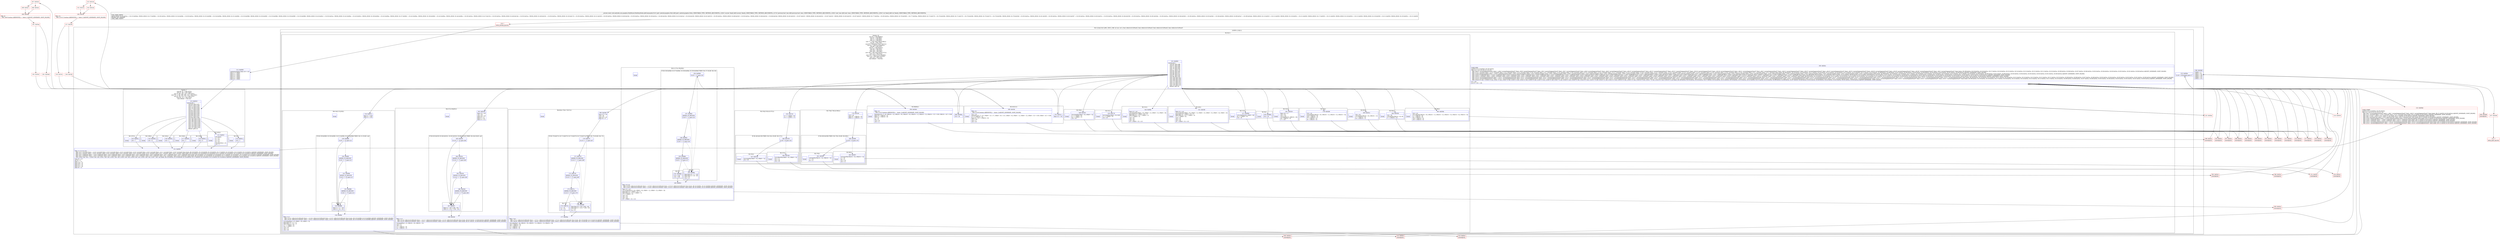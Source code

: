 digraph "CFG forandroidx.core.graphics.PathParser.PathDataNode.addCommand(Landroid\/graphics\/Path;[FCC[F)V" {
subgraph cluster_Region_1669270657 {
label = "R(5:1|2|4|(2:8|11)|99) | DECL_VAR: int incr, int k, float reflectiveCtrlPointX, float reflectiveCtrlPointY, float reflectiveCtrlPointX, float reflectiveCtrlPointY\l";
node [shape=record,color=blue];
Node_112 [shape=record,label="{112\:\ 0x0000|android.graphics.Path r10 = r25\lfloat r1 = r26[0]\lfloat r2 = r26[1]\lfloat r3 = r26[2]\lfloat r4 = r26[3]\lfloat r5 = r26[4]\lfloat r6 = r26[5]\l}"];
subgraph cluster_SwitchRegion_1488706666 {
label = "Switch: 7
 case 65, 97 -> R(2:107|1)
 case 67, 99 -> R(2:106|1)
 case 72, 86, 104, 118 -> R(2:105|1)
 case 76, 77, 84, 108, 109, 116 -> R(2:104|1)
 case 81, 83, 113, 115 -> R(2:103|1)
 case 90, 122 -> R(2:102|1)
 case default -> R(2:3|1)";
node [shape=record,color=blue];
Node_113 [shape=record,label="{113\:\ 0x0019|switch(r28) \{\l    case 65: goto L107;\l    case 67: goto L106;\l    case 72: goto L105;\l    case 76: goto L104;\l    case 77: goto L104;\l    case 81: goto L103;\l    case 83: goto L103;\l    case 84: goto L104;\l    case 86: goto L105;\l    case 90: goto L102;\l    case 97: goto L107;\l    case 99: goto L106;\l    case 104: goto L105;\l    case 108: goto L104;\l    case 109: goto L104;\l    case 113: goto L103;\l    case 115: goto L103;\l    case 116: goto L104;\l    case 118: goto L105;\l    case 122: goto L102;\l    default: goto L3;\l\}\l}"];
subgraph cluster_Region_2000908946 {
label = "R(2:107|1)";
node [shape=record,color=blue];
Node_120 [shape=record,label="{120\:\ 0x003c|r18 = 7\l}"];
Node_InsnContainer_2028736261 [shape=record,label="{|break\l}"];
}
subgraph cluster_Region_521516100 {
label = "R(2:106|1)";
node [shape=record,color=blue];
Node_119 [shape=record,label="{119\:\ 0x0038|r18 = 6\l}"];
Node_InsnContainer_479546918 [shape=record,label="{|break\l}"];
}
subgraph cluster_Region_1657837807 {
label = "R(2:105|1)";
node [shape=record,color=blue];
Node_118 [shape=record,label="{118\:\ 0x0034|r18 = 1\l}"];
Node_InsnContainer_2126344053 [shape=record,label="{|break\l}"];
}
subgraph cluster_Region_1851543050 {
label = "R(2:104|1)";
node [shape=record,color=blue];
Node_117 [shape=record,label="{117\:\ 0x0030|r18 = 2\l}"];
Node_InsnContainer_2028184644 [shape=record,label="{|break\l}"];
}
subgraph cluster_Region_48719537 {
label = "R(2:103|1)";
node [shape=record,color=blue];
Node_116 [shape=record,label="{116\:\ 0x002c|r18 = 4\l}"];
Node_InsnContainer_1617889402 [shape=record,label="{|break\l}"];
}
subgraph cluster_Region_441703326 {
label = "R(2:102|1)";
node [shape=record,color=blue];
Node_115 [shape=record,label="{115\:\ 0x001f|r25.close()\lr1 = r5\lr2 = r6\lr3 = r5\lr4 = r6\lr10.moveTo(r1, r2)\lr18 = 2\l}"];
Node_InsnContainer_1446874671 [shape=record,label="{|break\l}"];
}
subgraph cluster_Region_811750717 {
label = "R(2:3|1)";
node [shape=record,color=blue];
Node_114 [shape=record,label="{114\:\ 0x001c|r18 = 2\l}"];
Node_InsnContainer_1139705178 [shape=record,label="{|break\l}"];
}
}
Node_121 [shape=record,label="{121\:\ 0x003f|PHI: r1 r2 r3 r4 r18 \l  PHI: (r1v2 'currentX' float) = (r1v0 'currentX' float), (r1v0 'currentX' float), (r1v0 'currentX' float), (r1v0 'currentX' float), (r1v0 'currentX' float), (r1v1 'currentX' float), (r1v0 'currentX' float) binds: [B:120:0x003c, B:119:0x0038, B:118:0x0034, B:117:0x0030, B:116:0x002c, B:115:0x001f, B:114:0x001c] A[DONT_GENERATE, DONT_INLINE]\l  PHI: (r2v2 'currentY' float) = (r2v0 'currentY' float), (r2v0 'currentY' float), (r2v0 'currentY' float), (r2v0 'currentY' float), (r2v0 'currentY' float), (r2v1 'currentY' float), (r2v0 'currentY' float) binds: [B:120:0x003c, B:119:0x0038, B:118:0x0034, B:117:0x0030, B:116:0x002c, B:115:0x001f, B:114:0x001c] A[DONT_GENERATE, DONT_INLINE]\l  PHI: (r3v2 'ctrlPointX' float) = (r3v0 'ctrlPointX' float), (r3v0 'ctrlPointX' float), (r3v0 'ctrlPointX' float), (r3v0 'ctrlPointX' float), (r3v0 'ctrlPointX' float), (r3v1 'ctrlPointX' float), (r3v0 'ctrlPointX' float) binds: [B:120:0x003c, B:119:0x0038, B:118:0x0034, B:117:0x0030, B:116:0x002c, B:115:0x001f, B:114:0x001c] A[DONT_GENERATE, DONT_INLINE]\l  PHI: (r4v2 'ctrlPointY' float) = (r4v0 'ctrlPointY' float), (r4v0 'ctrlPointY' float), (r4v0 'ctrlPointY' float), (r4v0 'ctrlPointY' float), (r4v0 'ctrlPointY' float), (r4v1 'ctrlPointY' float), (r4v0 'ctrlPointY' float) binds: [B:120:0x003c, B:119:0x0038, B:118:0x0034, B:117:0x0030, B:116:0x002c, B:115:0x001f, B:114:0x001c] A[DONT_GENERATE, DONT_INLINE]\l  PHI: (r18v6 'incr' int) = (r18v0 'incr' int), (r18v1 'incr' int), (r18v2 'incr' int), (r18v3 'incr' int), (r18v4 'incr' int), (r18v5 'incr' int), (r18v7 'incr' int) binds: [B:120:0x003c, B:119:0x0038, B:118:0x0034, B:117:0x0030, B:116:0x002c, B:115:0x001f, B:114:0x001c] A[DONT_GENERATE, DONT_INLINE]\l|char r9 = r27\lint r8 = 0\lfloat r7 = r1\lfloat r19 = r3\lfloat r20 = r4\lfloat r21 = r5\lfloat r22 = r6\lfloat r6 = r2\l}"];
subgraph cluster_LoopRegion_172535622 {
label = "LOOP:0: (2:8|11)";
node [shape=record,color=blue];
Node_123 [shape=record,label="{123\:\ 0x004e|if (r8 \< r29.length) goto L7\l}"];
subgraph cluster_Region_1452520510 {
label = "R(2:8|11)";
node [shape=record,color=blue];
subgraph cluster_SwitchRegion_650823911 {
label = "Switch: 19
 case 65 -> R(3:88|94|1)
 case 67 -> R(2:86|1)
 case 72 -> R(2:84|1)
 case 76 -> R(2:82|1)
 case 77 -> R(2:76|(2:78|1)(2:80|1))
 case 81 -> R(2:74|1)
 case 83 -> R(4:65|(1:70)(1:73)|71|1)
 case 84 -> R(4:57|(1:64)|62|1)
 case 86 -> R(2:55|1)
 case 97 -> R(3:45|51|1)
 case 99 -> R(2:43|1)
 case 104 -> R(2:41|1)
 case 108 -> R(2:39|1)
 case 109 -> R(2:33|(2:35|1)(2:37|1))
 case 113 -> R(2:31|1)
 case 115 -> R(3:(1:27)(1:30)|28|1)
 case 116 -> R(4:14|(1:21)|19|1)
 case 118 -> R(2:12|1)
 case default -> R(2:9|1)";
node [shape=record,color=blue];
Node_125 [shape=record,label="{125\:\ 0x0063|switch(r28) \{\l    case 65: goto L88;\l    case 67: goto L86;\l    case 72: goto L84;\l    case 76: goto L82;\l    case 77: goto L76;\l    case 81: goto L74;\l    case 83: goto L65;\l    case 84: goto L57;\l    case 86: goto L55;\l    case 97: goto L45;\l    case 99: goto L43;\l    case 104: goto L41;\l    case 108: goto L39;\l    case 109: goto L33;\l    case 113: goto L31;\l    case 115: goto L22;\l    case 116: goto L14;\l    case 118: goto L12;\l    default: goto L9;\l\}\l}"];
subgraph cluster_Region_1280976571 {
label = "R(3:88|94|1)";
node [shape=record,color=blue];
Node_186 [shape=record,label="{186\:\ 0x0384|r24 = r8\l}"];
Node_194 [shape=record,label="{194\:\ 0x03b3|PHI: r13 \l  PHI: (r13v3 boolean A[REMOVE]) =  binds: [] A[DONT_GENERATE, DONT_INLINE]\l|drawArc(r25, r7, r6, r29[r24 + 5], r29[r24 + 6], r29[r24 + 0], r29[r24 + 1], r29[r24 + 2], r29[r24 + 3] != 0.0f, r29[r24 + 4] != 0.0f)\lfloat r0 = r29[r24 + 5]\lfloat r1 = r29[r24 + 6]\lr7 = r0\lr6 = r1\lr19 = r0\lr20 = r1\l}"];
Node_InsnContainer_1048455324 [shape=record,label="{|break\l}"];
}
subgraph cluster_Region_1786452978 {
label = "R(2:86|1)";
node [shape=record,color=blue];
Node_185 [shape=record,label="{185\:\ 0x034b|r24 = r8\lr25.cubicTo(r29[r24 + 0], r29[r24 + 1], r29[r24 + 2], r29[r24 + 3], r29[r24 + 4], r29[r24 + 5])\lr7 = r29[r24 + 4]\lr6 = r29[r24 + 5]\lr19 = r29[r24 + 2]\lr20 = r29[r24 + 3]\l}"];
Node_InsnContainer_76060042 [shape=record,label="{|break\l}"];
}
subgraph cluster_Region_30660433 {
label = "R(2:84|1)";
node [shape=record,color=blue];
Node_184 [shape=record,label="{184\:\ 0x0338|r24 = r8\lr10.lineTo(r29[r24 + 0], r6)\lr7 = r29[r24 + 0]\l}"];
Node_InsnContainer_863704084 [shape=record,label="{|break\l}"];
}
subgraph cluster_Region_173668873 {
label = "R(2:82|1)";
node [shape=record,color=blue];
Node_183 [shape=record,label="{183\:\ 0x031c|r24 = r8\lr10.lineTo(r29[r24 + 0], r29[r24 + 1])\lr7 = r29[r24 + 0]\lr6 = r29[r24 + 1]\l}"];
Node_InsnContainer_1124499308 [shape=record,label="{|break\l}"];
}
subgraph cluster_Region_630042166 {
label = "R(2:76|(2:78|1)(2:80|1))";
node [shape=record,color=blue];
Node_179 [shape=record,label="{179\:\ 0x02e9|r24 = r8\lfloat r0 = r29[r24 + 0]\lfloat r1 = r29[r24 + 1]\l}"];
subgraph cluster_IfRegion_217285976 {
label = "IF [B:180:0x02f6] THEN: R(2:78|1) ELSE: R(2:80|1)";
node [shape=record,color=blue];
Node_180 [shape=record,label="{180\:\ 0x02f6|if (r24 \> 0) goto L78\l}"];
subgraph cluster_Region_1244242718 {
label = "R(2:78|1)";
node [shape=record,color=blue];
Node_181 [shape=record,label="{181\:\ 0x02f8|r10.lineTo(r29[r24 + 0], r29[r24 + 1])\lr7 = r0\lr6 = r1\l}"];
Node_InsnContainer_1276605833 [shape=record,label="{|break\l}"];
}
subgraph cluster_Region_1319247598 {
label = "R(2:80|1)";
node [shape=record,color=blue];
Node_182 [shape=record,label="{182\:\ 0x0307|r10.moveTo(r29[r24 + 0], r29[r24 + 1])\lr7 = r0\lr6 = r1\lr21 = r0\lr22 = r1\l}"];
Node_InsnContainer_665260971 [shape=record,label="{|break\l}"];
}
}
}
subgraph cluster_Region_1364472116 {
label = "R(2:74|1)";
node [shape=record,color=blue];
Node_178 [shape=record,label="{178\:\ 0x02b9|r24 = r8\lr10.quadTo(r29[r24 + 0], r29[r24 + 1], r29[r24 + 2], r29[r24 + 3])\lr19 = r29[r24 + 0]\lr20 = r29[r24 + 1]\lr7 = r29[r24 + 2]\lr6 = r29[r24 + 3]\l}"];
Node_InsnContainer_1462433068 [shape=record,label="{|break\l}"];
}
subgraph cluster_Region_1521716472 {
label = "R(4:65|(1:70)(1:73)|71|1)";
node [shape=record,color=blue];
Node_169 [shape=record,label="{169\:\ 0x026d|float r12 = r6\lr24 = r8\lchar r15 = r9\lfloat r9 = r7\l}"];
subgraph cluster_IfRegion_2132836326 {
label = "IF [B:170:0x0274, B:171:0x0276, B:172:0x0278, B:173:0x027a] THEN: R(1:70) ELSE: R(1:73)";
node [shape=record,color=blue];
Node_170 [shape=record,label="{170\:\ 0x0274|if (r15 != 'c') goto L67\l}"];
Node_171 [shape=record,label="{171\:\ 0x0276|ADDED_TO_REGION\l|if (r15 != 's') goto L68\l}"];
Node_172 [shape=record,label="{172\:\ 0x0278|ADDED_TO_REGION\l|if (r15 != 'C') goto L69\l}"];
Node_173 [shape=record,label="{173\:\ 0x027a|ADDED_TO_REGION\l|if (r15 != 'S') goto L70\l}"];
subgraph cluster_Region_1460638120 {
label = "R(1:70)";
node [shape=record,color=blue];
Node_175 [shape=record,label="{175\:\ 0x027d|r7 = r9\lr8 = r12\l}"];
}
subgraph cluster_Region_1807015289 {
label = "R(1:73)";
node [shape=record,color=blue];
Node_176 [shape=record,label="{176\:\ 0x0280|float float r0 = (r9 * 2.0f) \- r19\lfloat float r2 = (r12 * 2.0f) \- r20\lr7 = r0\lr8 = r2\l}"];
}
}
Node_177 [shape=record,label="{177\:\ 0x028a|PHI: r7 r8 \l  PHI: (r7v12 'reflectiveCtrlPointX' float) = (r7v11 'reflectiveCtrlPointX' float), (r7v14 'reflectiveCtrlPointX' float) binds: [B:176:0x0280, B:175:0x027d] A[DONT_GENERATE, DONT_INLINE]\l  PHI: (r8v44 'reflectiveCtrlPointY' float) = (r8v43 'reflectiveCtrlPointY' float), (r8v45 'reflectiveCtrlPointY' float) binds: [B:176:0x0280, B:175:0x027d] A[DONT_GENERATE, DONT_INLINE]\l|r25.cubicTo(r7, r8, r29[r24 + 0], r29[r24 + 1], r29[r24 + 2], r29[r24 + 3])\lr19 = r29[r24 + 0]\lr20 = r29[r24 + 1]\lr7 = r29[r24 + 2]\lr6 = r29[r24 + 3]\l}"];
Node_InsnContainer_1206084564 [shape=record,label="{|break\l}"];
}
subgraph cluster_Region_345505957 {
label = "R(4:57|(1:64)|62|1)";
node [shape=record,color=blue];
Node_162 [shape=record,label="{162\:\ 0x0238|float r12 = r6\lr24 = r8\lchar r14 = r9\lfloat r9 = r7\lfloat r1 = r9\lfloat r3 = r12\l}"];
subgraph cluster_IfRegion_842152558 {
label = "IF [B:163:0x023f, B:164:0x0241, B:165:0x0243, B:166:0x0245] THEN: R(1:64) ELSE: null";
node [shape=record,color=blue];
Node_163 [shape=record,label="{163\:\ 0x023f|if (r14 == 'q') goto L64\l}"];
Node_164 [shape=record,label="{164\:\ 0x0241|ADDED_TO_REGION\l|if (r14 == 't') goto L64\l}"];
Node_165 [shape=record,label="{165\:\ 0x0243|ADDED_TO_REGION\l|if (r14 == 'Q') goto L64\l}"];
Node_166 [shape=record,label="{166\:\ 0x0245|ADDED_TO_REGION\l|if (r14 == 'T') goto L64\l}"];
subgraph cluster_Region_254940784 {
label = "R(1:64)";
node [shape=record,color=blue];
Node_167 [shape=record,label="{167\:\ 0x0247|float r1 = (r9 * 2.0f) \- r19\lfloat r3 = (r12 * 2.0f) \- r20\l}"];
}
}
Node_168 [shape=record,label="{168\:\ 0x024f|PHI: r1 r3 \l  PHI: (r1v18 'reflectiveCtrlPointX' float) = (r1v17 'reflectiveCtrlPointX' float), (r1v16 'reflectiveCtrlPointX' float) binds: [B:167:0x0247, B:166:0x0245] A[DONT_GENERATE, DONT_INLINE]\l  PHI: (r3v18 'reflectiveCtrlPointY' float) = (r3v17 'reflectiveCtrlPointY' float), (r3v16 'reflectiveCtrlPointY' float) binds: [B:167:0x0247, B:166:0x0245] A[DONT_GENERATE, DONT_INLINE]\l|r10.quadTo(r1, r3, r29[r24 + 0], r29[r24 + 1])\lr19 = r1\lr20 = r3\lr7 = r29[r24 + 0]\lr6 = r29[r24 + 1]\l}"];
Node_InsnContainer_816835996 [shape=record,label="{|break\l}"];
}
subgraph cluster_Region_300112974 {
label = "R(2:55|1)";
node [shape=record,color=blue];
Node_161 [shape=record,label="{161\:\ 0x0220|float r10 = r7\lr24 = r8\lr10 = r25\lr10.lineTo(r10, r29[r24 + 0])\lr6 = r29[r24 + 0]\lr7 = r10\l}"];
Node_InsnContainer_797608553 [shape=record,label="{|break\l}"];
}
subgraph cluster_Region_1257330724 {
label = "R(3:45|51|1)";
node [shape=record,color=blue];
Node_152 [shape=record,label="{152\:\ 0x01cc|float r12 = r6\l}"];
Node_160 [shape=record,label="{160\:\ 0x01fb|PHI: r13 \l  PHI: (r13v6 boolean A[REMOVE]) =  binds: [] A[DONT_GENERATE, DONT_INLINE]\l|r24 = r8\ldrawArc(r25, r7, r12, r29[r8 + 5] + r7, r29[r8 + 6] + r12, r29[r8 + 0], r29[r8 + 1], r29[r8 + 2], r29[r8 + 3] != 0.0f, r29[r8 + 4] != 0.0f)\lr7 += r29[r24 + 5]\lfloat r6 = r12 + r29[r24 + 6]\lr10 = r25\lr19 = r7\lr20 = r6\l}"];
Node_InsnContainer_789154081 [shape=record,label="{|break\l}"];
}
subgraph cluster_Region_1785730910 {
label = "R(2:43|1)";
node [shape=record,color=blue];
Node_151 [shape=record,label="{151\:\ 0x018f|float r12 = r6\lr25.rCubicTo(r29[r8 + 0], r29[r8 + 1], r29[r8 + 2], r29[r8 + 3], r29[r8 + 4], r29[r8 + 5])\lfloat float r0 = r29[r8 + 2] + r7\lfloat float r6 = r12 + r29[r8 + 3]\lr7 += r29[r8 + 4]\lr19 = r0\lr20 = r6\lr24 = r8\lr6 = r29[r8 + 5] + r12\l}"];
Node_InsnContainer_1940431575 [shape=record,label="{|break\l}"];
}
subgraph cluster_Region_321806459 {
label = "R(2:41|1)";
node [shape=record,color=blue];
Node_150 [shape=record,label="{150\:\ 0x017d|r10.rLineTo(r29[r8 + 0], 0.0f)\lr7 += r29[r8 + 0]\lr24 = r8\l}"];
Node_InsnContainer_1017410099 [shape=record,label="{|break\l}"];
}
subgraph cluster_Region_1302677918 {
label = "R(2:39|1)";
node [shape=record,color=blue];
Node_149 [shape=record,label="{149\:\ 0x0161|r10.rLineTo(r29[r8 + 0], r29[r8 + 1])\lr7 += r29[r8 + 0]\lr6 += r29[r8 + 1]\lr24 = r8\l}"];
Node_InsnContainer_1199992332 [shape=record,label="{|break\l}"];
}
subgraph cluster_Region_2005044053 {
label = "R(2:33|(2:35|1)(2:37|1))";
node [shape=record,color=blue];
Node_145 [shape=record,label="{145\:\ 0x012d|r7 += r29[r8 + 0]\lr6 += r29[r8 + 1]\l}"];
subgraph cluster_IfRegion_1167375068 {
label = "IF [B:146:0x0139] THEN: R(2:35|1) ELSE: R(2:37|1)";
node [shape=record,color=blue];
Node_146 [shape=record,label="{146\:\ 0x0139|if (r8 \> 0) goto L35\l}"];
subgraph cluster_Region_1032326287 {
label = "R(2:35|1)";
node [shape=record,color=blue];
Node_147 [shape=record,label="{147\:\ 0x013b|r10.rLineTo(r29[r8 + 0], r29[r8 + 1])\lr24 = r8\l}"];
Node_InsnContainer_606451548 [shape=record,label="{|break\l}"];
}
subgraph cluster_Region_1774300851 {
label = "R(2:37|1)";
node [shape=record,color=blue];
Node_148 [shape=record,label="{148\:\ 0x014b|r10.rMoveTo(r29[r8 + 0], r29[r8 + 1])\lr21 = r7\lr22 = r6\lr24 = r8\l}"];
Node_InsnContainer_304944917 [shape=record,label="{|break\l}"];
}
}
}
subgraph cluster_Region_151795272 {
label = "R(2:31|1)";
node [shape=record,color=blue];
Node_144 [shape=record,label="{144\:\ 0x00fa|float r12 = r6\lr10.rQuadTo(r29[r8 + 0], r29[r8 + 1], r29[r8 + 2], r29[r8 + 3])\lfloat float r0 = r29[r8 + 0] + r7\lfloat float r6 = r12 + r29[r8 + 1]\lr7 += r29[r8 + 2]\lr19 = r0\lr20 = r6\lr24 = r8\lr6 = r29[r8 + 3] + r12\l}"];
Node_InsnContainer_218618505 [shape=record,label="{|break\l}"];
}
subgraph cluster_Region_228610118 {
label = "R(3:(1:27)(1:30)|28|1)";
node [shape=record,color=blue];
subgraph cluster_IfRegion_1675148273 {
label = "IF [B:136:0x00b0, B:137:0x00b2, B:138:0x00b4, B:139:0x00b6] THEN: R(1:27) ELSE: R(1:30)";
node [shape=record,color=blue];
Node_136 [shape=record,label="{136\:\ 0x00b0|if (r9 != 'c') goto L24\l}"];
Node_137 [shape=record,label="{137\:\ 0x00b2|ADDED_TO_REGION\l|if (r9 != 's') goto L25\l}"];
Node_138 [shape=record,label="{138\:\ 0x00b4|ADDED_TO_REGION\l|if (r9 != 'C') goto L26\l}"];
Node_139 [shape=record,label="{139\:\ 0x00b6|ADDED_TO_REGION\l|if (r9 != 'S') goto L27\l}"];
subgraph cluster_Region_766258126 {
label = "R(1:27)";
node [shape=record,color=blue];
Node_141 [shape=record,label="{141\:\ 0x00b9|r13 = 0.0f\lr14 = 0.0f\l}"];
}
subgraph cluster_Region_79403981 {
label = "R(1:30)";
node [shape=record,color=blue];
Node_142 [shape=record,label="{142\:\ 0x00bc|float float r0 = r7 \- r19\lfloat float r2 = r6 \- r20\lr13 = r0\lr14 = r2\l}"];
}
}
Node_143 [shape=record,label="{143\:\ 0x00c2|PHI: r13 r14 \l  PHI: (r13v9 'reflectiveCtrlPointX' float) = (r13v8 'reflectiveCtrlPointX' float), (r13v10 'reflectiveCtrlPointX' float) binds: [B:142:0x00bc, B:141:0x00b9] A[DONT_GENERATE, DONT_INLINE]\l  PHI: (r14v9 'reflectiveCtrlPointY' float) = (r14v8 'reflectiveCtrlPointY' float), (r14v10 'reflectiveCtrlPointY' float) binds: [B:142:0x00bc, B:141:0x00b9] A[DONT_GENERATE, DONT_INLINE]\l|float r12 = r6\lr25.rCubicTo(r13, r14, r29[r8 + 0], r29[r8 + 1], r29[r8 + 2], r29[r8 + 3])\lfloat float r0 = r29[r8 + 0] + r7\lfloat float r6 = r12 + r29[r8 + 1]\lr7 += r29[r8 + 2]\lr19 = r0\lr20 = r6\lr24 = r8\lr6 = r29[r8 + 3] + r12\l}"];
Node_InsnContainer_2030383915 [shape=record,label="{|break\l}"];
}
subgraph cluster_Region_1854043982 {
label = "R(4:14|(1:21)|19|1)";
node [shape=record,color=blue];
Node_128 [shape=record,label="{128\:\ 0x007e|float r1 = 0.0f\lfloat r3 = 0.0f\l}"];
subgraph cluster_IfRegion_1102172426 {
label = "IF [B:129:0x0080, B:130:0x0082, B:131:0x0084, B:132:0x0086] THEN: R(1:21) ELSE: null";
node [shape=record,color=blue];
Node_129 [shape=record,label="{129\:\ 0x0080|if (r9 == 'q') goto L21\l}"];
Node_130 [shape=record,label="{130\:\ 0x0082|ADDED_TO_REGION\l|if (r9 == 't') goto L21\l}"];
Node_131 [shape=record,label="{131\:\ 0x0084|ADDED_TO_REGION\l|if (r9 == 'Q') goto L21\l}"];
Node_132 [shape=record,label="{132\:\ 0x0086|ADDED_TO_REGION\l|if (r9 == 'T') goto L21\l}"];
subgraph cluster_Region_1679397852 {
label = "R(1:21)";
node [shape=record,color=blue];
Node_133 [shape=record,label="{133\:\ 0x0088|float r1 = r7 \- r19\lfloat r3 = r6 \- r20\l}"];
}
}
Node_134 [shape=record,label="{134\:\ 0x008c|PHI: r1 r3 \l  PHI: (r1v55 'reflectiveCtrlPointX' float) = (r1v54 'reflectiveCtrlPointX' float), (r1v53 'reflectiveCtrlPointX' float) binds: [B:133:0x0088, B:132:0x0086] A[DONT_GENERATE, DONT_INLINE]\l  PHI: (r3v26 'reflectiveCtrlPointY' float) = (r3v25 'reflectiveCtrlPointY' float), (r3v24 'reflectiveCtrlPointY' float) binds: [B:133:0x0088, B:132:0x0086] A[DONT_GENERATE, DONT_INLINE]\l|r10.rQuadTo(r1, r3, r29[r8 + 0], r29[r8 + 1])\lfloat float r0 = r7 + r1\lfloat float r2 = r6 + r3\lr7 += r29[r8 + 0]\lr6 += r29[r8 + 1]\lr19 = r0\lr20 = r2\lr24 = r8\l}"];
Node_InsnContainer_1888744448 [shape=record,label="{|break\l}"];
}
subgraph cluster_Region_328462949 {
label = "R(2:12|1)";
node [shape=record,color=blue];
Node_127 [shape=record,label="{127\:\ 0x006d|r10.rLineTo(0.0f, r29[r8 + 0])\lr6 += r29[r8 + 0]\lr24 = r8\l}"];
Node_InsnContainer_184340664 [shape=record,label="{|break\l}"];
}
subgraph cluster_Region_1736469579 {
label = "R(2:9|1)";
node [shape=record,color=blue];
Node_126 [shape=record,label="{126\:\ 0x0066|r24 = r8\l}"];
Node_InsnContainer_966557948 [shape=record,label="{|break\l}"];
}
}
Node_195 [shape=record,label="{195\:\ 0x03cc|LOOP_END\lLOOP:0: B:122:0x004d\-\>B:195:0x03cc\lPHI: r6 r7 r10 r19 r20 r21 r22 r24 \l  PHI: (r6v31 'currentSegmentStartY' float) = (r6v4 'currentSegmentStartY' float), (r6v6 'currentSegmentStartY' float), (r6v2 'currentSegmentStartY' float), (r6v7 'currentSegmentStartY' float), (r6v8 'currentSegmentStartY' float), (r6v9 'currentSegmentStartY' float), (r6v10 'currentSegmentStartY' float), (r6v13 'currentSegmentStartY' float), (r6v15 'currentSegmentStartY' float), (r6v16 'currentSegmentStartY' float), (r6v18 'currentSegmentStartY' float), (r6v21 'currentSegmentStartY' float), (r6v2 'currentSegmentStartY' float), (r6v22 'currentSegmentStartY' float), (r6v23 'currentSegmentStartY' float), (r6v23 'currentSegmentStartY' float), (r6v25 'currentSegmentStartY' float), (r6v28 'currentSegmentStartY' float), (r6v29 'currentSegmentStartY' float), (r6v30 'currentSegmentStartY' float), (r6v2 'currentSegmentStartY' float) binds: [B:199:0x03cc, B:219:0x03cc, B:218:0x03cc, B:217:0x03cc, B:216:0x03cc, B:215:0x03cc, B:214:0x03cc, B:213:0x03cc, B:212:0x03cc, B:211:0x03cc, B:210:0x03cc, B:209:0x03cc, B:208:0x03cc, B:207:0x03cc, B:206:0x03cc, B:205:0x03cc, B:204:0x03cc, B:203:0x03cc, B:202:0x03cc, B:201:0x03cc, B:200:0x03cc] A[DONT_GENERATE, DONT_INLINE]\l  PHI: (r7v27 'currentX' float) = (r7v3 'currentX' float), (r7v4 'currentX' float), (r7v5 'currentX' float), (r7v6 'currentX' float), (r7v7 'currentX' float), (r7v8 'currentX' float), (r7v9 'currentX' float), (r7v13 'currentX' float), (r7v16 'currentX' float), (r7v17 'currentX' float), (r7v19 'currentX' float), (r7v20 'currentX' float), (r7v21 'currentX' float), (r7v22 'currentX' float), (r7v23 'currentX' float), (r7v23 'currentX' float), (r7v24 'currentX' float), (r7v25 'currentX' float), (r7v26 'currentX' float), (r7v1 'currentX' float), (r7v1 'currentX' float) binds: [B:199:0x03cc, B:219:0x03cc, B:218:0x03cc, B:217:0x03cc, B:216:0x03cc, B:215:0x03cc, B:214:0x03cc, B:213:0x03cc, B:212:0x03cc, B:211:0x03cc, B:210:0x03cc, B:209:0x03cc, B:208:0x03cc, B:207:0x03cc, B:206:0x03cc, B:205:0x03cc, B:204:0x03cc, B:203:0x03cc, B:202:0x03cc, B:201:0x03cc, B:200:0x03cc] A[DONT_GENERATE, DONT_INLINE]\l  PHI: (r10v6 android.graphics.Path) = (r10v1 android.graphics.Path), (r10v1 android.graphics.Path), (r10v1 android.graphics.Path), (r10v1 android.graphics.Path), (r10v1 android.graphics.Path), (r10v1 android.graphics.Path), (r10v1 android.graphics.Path), (r10v1 android.graphics.Path), (r10v1 android.graphics.Path), (r10v3 android.graphics.Path), (r10v5 android.graphics.Path), (r10v1 android.graphics.Path), (r10v1 android.graphics.Path), (r10v1 android.graphics.Path), (r10v1 android.graphics.Path), (r10v1 android.graphics.Path), (r10v1 android.graphics.Path), (r10v1 android.graphics.Path), (r10v1 android.graphics.Path), (r10v1 android.graphics.Path), (r10v1 android.graphics.Path) binds: [B:199:0x03cc, B:219:0x03cc, B:218:0x03cc, B:217:0x03cc, B:216:0x03cc, B:215:0x03cc, B:214:0x03cc, B:213:0x03cc, B:212:0x03cc, B:211:0x03cc, B:210:0x03cc, B:209:0x03cc, B:208:0x03cc, B:207:0x03cc, B:206:0x03cc, B:205:0x03cc, B:204:0x03cc, B:203:0x03cc, B:202:0x03cc, B:201:0x03cc, B:200:0x03cc] A[DONT_GENERATE, DONT_INLINE]\l  PHI: (r19v12 'ctrlPointX' float) = (r19v2 'ctrlPointX' float), (r19v3 'ctrlPointX' float), (r19v1 'ctrlPointX' float), (r19v1 'ctrlPointX' float), (r19v1 'ctrlPointX' float), (r19v1 'ctrlPointX' float), (r19v4 'ctrlPointX' float), (r19v5 'ctrlPointX' float), (r19v6 'ctrlPointX' float), (r19v1 'ctrlPointX' float), (r19v7 'ctrlPointX' float), (r19v8 'ctrlPointX' float), (r19v1 'ctrlPointX' float), (r19v1 'ctrlPointX' float), (r19v1 'ctrlPointX' float), (r19v1 'ctrlPointX' float), (r19v9 'ctrlPointX' float), (r19v10 'ctrlPointX' float), (r19v11 'ctrlPointX' float), (r19v1 'ctrlPointX' float), (r19v1 'ctrlPointX' float) binds: [B:199:0x03cc, B:219:0x03cc, B:218:0x03cc, B:217:0x03cc, B:216:0x03cc, B:215:0x03cc, B:214:0x03cc, B:213:0x03cc, B:212:0x03cc, B:211:0x03cc, B:210:0x03cc, B:209:0x03cc, B:208:0x03cc, B:207:0x03cc, B:206:0x03cc, B:205:0x03cc, B:204:0x03cc, B:203:0x03cc, B:202:0x03cc, B:201:0x03cc, B:200:0x03cc] A[DONT_GENERATE, DONT_INLINE]\l  PHI: (r20v12 'ctrlPointY' float) = (r20v2 'ctrlPointY' float), (r20v3 'ctrlPointY' float), (r20v1 'ctrlPointY' float), (r20v1 'ctrlPointY' float), (r20v1 'ctrlPointY' float), (r20v1 'ctrlPointY' float), (r20v4 'ctrlPointY' float), (r20v5 'ctrlPointY' float), (r20v6 'ctrlPointY' float), (r20v1 'ctrlPointY' float), (r20v7 'ctrlPointY' float), (r20v8 'ctrlPointY' float), (r20v1 'ctrlPointY' float), (r20v1 'ctrlPointY' float), (r20v1 'ctrlPointY' float), (r20v1 'ctrlPointY' float), (r20v9 'ctrlPointY' float), (r20v10 'ctrlPointY' float), (r20v11 'ctrlPointY' float), (r20v1 'ctrlPointY' float), (r20v1 'ctrlPointY' float) binds: [B:199:0x03cc, B:219:0x03cc, B:218:0x03cc, B:217:0x03cc, B:216:0x03cc, B:215:0x03cc, B:214:0x03cc, B:213:0x03cc, B:212:0x03cc, B:211:0x03cc, B:210:0x03cc, B:209:0x03cc, B:208:0x03cc, B:207:0x03cc, B:206:0x03cc, B:205:0x03cc, B:204:0x03cc, B:203:0x03cc, B:202:0x03cc, B:201:0x03cc, B:200:0x03cc] A[DONT_GENERATE, DONT_INLINE]\l  PHI: (r21v4 'currentSegmentStartX' float) = (r21v1 'currentSegmentStartX' float), (r21v1 'currentSegmentStartX' float), (r21v1 'currentSegmentStartX' float), (r21v1 'currentSegmentStartX' float), (r21v2 'currentSegmentStartX' float), (r21v1 'currentSegmentStartX' float), (r21v1 'currentSegmentStartX' float), (r21v1 'currentSegmentStartX' float), (r21v1 'currentSegmentStartX' float), (r21v1 'currentSegmentStartX' float), (r21v1 'currentSegmentStartX' float), (r21v1 'currentSegmentStartX' float), (r21v1 'currentSegmentStartX' float), (r21v1 'currentSegmentStartX' float), (r21v3 'currentSegmentStartX' float), (r21v1 'currentSegmentStartX' float), (r21v1 'currentSegmentStartX' float), (r21v1 'currentSegmentStartX' float), (r21v1 'currentSegmentStartX' float), (r21v1 'currentSegmentStartX' float), (r21v1 'currentSegmentStartX' float) binds: [B:199:0x03cc, B:219:0x03cc, B:218:0x03cc, B:217:0x03cc, B:216:0x03cc, B:215:0x03cc, B:214:0x03cc, B:213:0x03cc, B:212:0x03cc, B:211:0x03cc, B:210:0x03cc, B:209:0x03cc, B:208:0x03cc, B:207:0x03cc, B:206:0x03cc, B:205:0x03cc, B:204:0x03cc, B:203:0x03cc, B:202:0x03cc, B:201:0x03cc, B:200:0x03cc] A[DONT_GENERATE, DONT_INLINE]\l  PHI: (r22v4 'currentSegmentStartY' float) = (r22v1 'currentSegmentStartY' float), (r22v1 'currentSegmentStartY' float), (r22v1 'currentSegmentStartY' float), (r22v1 'currentSegmentStartY' float), (r22v2 'currentSegmentStartY' float), (r22v1 'currentSegmentStartY' float), (r22v1 'currentSegmentStartY' float), (r22v1 'currentSegmentStartY' float), (r22v1 'currentSegmentStartY' float), (r22v1 'currentSegmentStartY' float), (r22v1 'currentSegmentStartY' float), (r22v1 'currentSegmentStartY' float), (r22v1 'currentSegmentStartY' float), (r22v1 'currentSegmentStartY' float), (r22v3 'currentSegmentStartY' float), (r22v1 'currentSegmentStartY' float), (r22v1 'currentSegmentStartY' float), (r22v1 'currentSegmentStartY' float), (r22v1 'currentSegmentStartY' float), (r22v1 'currentSegmentStartY' float), (r22v1 'currentSegmentStartY' float) binds: [B:199:0x03cc, B:219:0x03cc, B:218:0x03cc, B:217:0x03cc, B:216:0x03cc, B:215:0x03cc, B:214:0x03cc, B:213:0x03cc, B:212:0x03cc, B:211:0x03cc, B:210:0x03cc, B:209:0x03cc, B:208:0x03cc, B:207:0x03cc, B:206:0x03cc, B:205:0x03cc, B:204:0x03cc, B:203:0x03cc, B:202:0x03cc, B:201:0x03cc, B:200:0x03cc] A[DONT_GENERATE, DONT_INLINE]\l  PHI: (r24v19 'k' int) = (r24v0 'k' int), (r24v1 'k' int), (r24v2 'k' int), (r24v3 'k' int), (r24v4 'k' int), (r24v4 'k' int), (r24v5 'k' int), (r24v6 'k' int), (r24v7 'k' int), (r24v8 'k' int), (r24v9 'k' int), (r24v10 'k' int), (r24v11 'k' int), (r24v12 'k' int), (r24v13 'k' int), (r24v14 'k' int), (r24v15 'k' int), (r24v16 'k' int), (r24v17 'k' int), (r24v18 'k' int), (r24v20 'k' int) binds: [B:199:0x03cc, B:219:0x03cc, B:218:0x03cc, B:217:0x03cc, B:216:0x03cc, B:215:0x03cc, B:214:0x03cc, B:213:0x03cc, B:212:0x03cc, B:211:0x03cc, B:210:0x03cc, B:209:0x03cc, B:208:0x03cc, B:207:0x03cc, B:206:0x03cc, B:205:0x03cc, B:204:0x03cc, B:203:0x03cc, B:202:0x03cc, B:201:0x03cc, B:200:0x03cc] A[DONT_GENERATE, DONT_INLINE]\l|r9 = r28\lint r8 = r24 + r18\l}"];
}
}
Node_196 [shape=record,label="{196\:\ 0x03d6|r26[0] = r7\lr26[1] = r6\lr26[2] = r19\lr26[3] = r20\lr26[4] = r21\lr26[5] = r22\l}"];
}
Node_110 [shape=record,color=red,label="{110\:\ ?|MTH_ENTER_BLOCK\l}"];
Node_122 [shape=record,color=red,label="{122\:\ 0x004d|LOOP_START\lLOOP:0: B:122:0x004d\-\>B:195:0x03cc\lPHI: r6 r7 r8 r9 r10 r19 r20 r21 r22 \l  PHI: (r6v2 'currentSegmentStartY' float) = (r6v1 'currentSegmentStartY' float), (r6v31 'currentSegmentStartY' float) binds: [B:121:0x003f, B:195:0x03cc] A[DONT_GENERATE, DONT_INLINE]\l  PHI: (r7v1 'currentX' float) = (r7v0 'currentX' float), (r7v27 'currentX' float) binds: [B:121:0x003f, B:195:0x03cc] A[DONT_GENERATE, DONT_INLINE]\l  PHI: (r8v1 'k' int) = (r8v0 'k' int), (r8v55 'k' int) binds: [B:121:0x003f, B:195:0x03cc] A[DONT_GENERATE, DONT_INLINE]\l  PHI: (r9v1 'previousCmd' char) = (r9v0 'previousCmd' char), (r9v13 'previousCmd' char) binds: [B:121:0x003f, B:195:0x03cc] A[DONT_GENERATE, DONT_INLINE]\l  PHI: (r10v1 android.graphics.Path) = (r10v0 android.graphics.Path), (r10v6 android.graphics.Path) binds: [B:121:0x003f, B:195:0x03cc] A[DONT_GENERATE, DONT_INLINE]\l  PHI: (r19v1 'ctrlPointX' float) = (r19v0 'ctrlPointX' float), (r19v12 'ctrlPointX' float) binds: [B:121:0x003f, B:195:0x03cc] A[DONT_GENERATE, DONT_INLINE]\l  PHI: (r20v1 'ctrlPointY' float) = (r20v0 'ctrlPointY' float), (r20v12 'ctrlPointY' float) binds: [B:121:0x003f, B:195:0x03cc] A[DONT_GENERATE, DONT_INLINE]\l  PHI: (r21v1 'currentSegmentStartX' float) = (r21v0 'currentSegmentStartX' float), (r21v4 'currentSegmentStartX' float) binds: [B:121:0x003f, B:195:0x03cc] A[DONT_GENERATE, DONT_INLINE]\l  PHI: (r22v1 'currentSegmentStartY' float) = (r22v0 'currentSegmentStartY' float), (r22v4 'currentSegmentStartY' float) binds: [B:121:0x003f, B:195:0x03cc] A[DONT_GENERATE, DONT_INLINE]\l}"];
Node_124 [shape=record,color=red,label="{124\:\ 0x0050}"];
Node_200 [shape=record,color=red,label="{200\:\ 0x03cc|SYNTHETIC\l}"];
Node_201 [shape=record,color=red,label="{201\:\ 0x03cc|SYNTHETIC\l}"];
Node_202 [shape=record,color=red,label="{202\:\ 0x03cc|SYNTHETIC\l}"];
Node_135 [shape=record,color=red,label="{135\:\ 0x00ae}"];
Node_203 [shape=record,color=red,label="{203\:\ 0x03cc|SYNTHETIC\l}"];
Node_204 [shape=record,color=red,label="{204\:\ 0x03cc|SYNTHETIC\l}"];
Node_205 [shape=record,color=red,label="{205\:\ 0x03cc|SYNTHETIC\l}"];
Node_206 [shape=record,color=red,label="{206\:\ 0x03cc|SYNTHETIC\l}"];
Node_207 [shape=record,color=red,label="{207\:\ 0x03cc|SYNTHETIC\l}"];
Node_208 [shape=record,color=red,label="{208\:\ 0x03cc|SYNTHETIC\l}"];
Node_209 [shape=record,color=red,label="{209\:\ 0x03cc|SYNTHETIC\l}"];
Node_153 [shape=record,color=red,label="{153\:\ 0x01eb}"];
Node_154 [shape=record,color=red,label="{154\:\ 0x01ed}"];
Node_156 [shape=record,color=red,label="{156\:\ 0x01f0|PHI: r15 \l  PHI: (r15v12 boolean A[REMOVE]) =  binds: [] A[DONT_GENERATE, DONT_INLINE]\l}"];
Node_157 [shape=record,color=red,label="{157\:\ 0x01f6}"];
Node_158 [shape=record,color=red,label="{158\:\ 0x01f8}"];
Node_210 [shape=record,color=red,label="{210\:\ 0x03cc|SYNTHETIC\l}"];
Node_159 [shape=record,color=red,label="{159\:\ 0x01fa}"];
Node_155 [shape=record,color=red,label="{155\:\ 0x01ef}"];
Node_211 [shape=record,color=red,label="{211\:\ 0x03cc|SYNTHETIC\l}"];
Node_212 [shape=record,color=red,label="{212\:\ 0x03cc|SYNTHETIC\l}"];
Node_213 [shape=record,color=red,label="{213\:\ 0x03cc|SYNTHETIC\l}"];
Node_214 [shape=record,color=red,label="{214\:\ 0x03cc|SYNTHETIC\l}"];
Node_215 [shape=record,color=red,label="{215\:\ 0x03cc|SYNTHETIC\l}"];
Node_216 [shape=record,color=red,label="{216\:\ 0x03cc|SYNTHETIC\l}"];
Node_217 [shape=record,color=red,label="{217\:\ 0x03cc|SYNTHETIC\l}"];
Node_218 [shape=record,color=red,label="{218\:\ 0x03cc|SYNTHETIC\l}"];
Node_219 [shape=record,color=red,label="{219\:\ 0x03cc|SYNTHETIC\l}"];
Node_187 [shape=record,color=red,label="{187\:\ 0x03a3}"];
Node_188 [shape=record,color=red,label="{188\:\ 0x03a5}"];
Node_190 [shape=record,color=red,label="{190\:\ 0x03a8|PHI: r8 \l  PHI: (r8v9 boolean A[REMOVE]) =  binds: [] A[DONT_GENERATE, DONT_INLINE]\l}"];
Node_191 [shape=record,color=red,label="{191\:\ 0x03ae}"];
Node_192 [shape=record,color=red,label="{192\:\ 0x03b0}"];
Node_199 [shape=record,color=red,label="{199\:\ 0x03cc|SYNTHETIC\l}"];
Node_193 [shape=record,color=red,label="{193\:\ 0x03b2}"];
Node_189 [shape=record,color=red,label="{189\:\ 0x03a7}"];
Node_198 [shape=record,color=red,label="{198\:\ 0x03d6|SYNTHETIC\l}"];
Node_197 [shape=record,color=red,label="{197\:\ 0x03e8}"];
Node_111 [shape=record,color=red,label="{111\:\ ?|MTH_EXIT_BLOCK\l}"];
MethodNode[shape=record,label="{private static void androidx.core.graphics.PathParser.PathDataNode.addCommand((r25v0 'path' android.graphics.Path A[D('path' android.graphics.Path), IMMUTABLE_TYPE, METHOD_ARGUMENT]), (r26v0 'current' float[] A[D('current' float[]), IMMUTABLE_TYPE, METHOD_ARGUMENT]), (r27v0 'previousCmd' char A[D('previousCmd' char), IMMUTABLE_TYPE, METHOD_ARGUMENT]), (r28v0 'cmd' char A[D('cmd' char), IMMUTABLE_TYPE, METHOD_ARGUMENT]), (r29v0 'val' float[] A[D('val' float[]), IMMUTABLE_TYPE, METHOD_ARGUMENT]))  | USE_LINES_HINTS\lBACK_EDGE: B:195:0x03cc \-\> B:122:0x004d, CROSS_EDGE: B:127:0x006d \-\> B:195:0x03cc, CROSS_EDGE: B:134:0x008c \-\> B:195:0x03cc, CROSS_EDGE: B:132:0x0086 \-\> B:134:0x008c, CROSS_EDGE: B:131:0x0084 \-\> B:133:0x0088, CROSS_EDGE: B:130:0x0082 \-\> B:133:0x0088, CROSS_EDGE: B:129:0x0080 \-\> B:133:0x0088, CROSS_EDGE: B:143:0x00c2 \-\> B:195:0x03cc, CROSS_EDGE: B:142:0x00bc \-\> B:143:0x00c2, CROSS_EDGE: B:138:0x00b4 \-\> B:142:0x00bc, CROSS_EDGE: B:137:0x00b2 \-\> B:142:0x00bc, CROSS_EDGE: B:136:0x00b0 \-\> B:142:0x00bc, CROSS_EDGE: B:144:0x00fa \-\> B:195:0x03cc, CROSS_EDGE: B:147:0x013b \-\> B:195:0x03cc, CROSS_EDGE: B:148:0x014b \-\> B:195:0x03cc, CROSS_EDGE: B:149:0x0161 \-\> B:195:0x03cc, CROSS_EDGE: B:150:0x017d \-\> B:195:0x03cc, CROSS_EDGE: B:151:0x018f \-\> B:195:0x03cc, CROSS_EDGE: B:160:0x01fb \-\> B:195:0x03cc, CROSS_EDGE: B:159:0x01fa \-\> B:160:0x01fb, CROSS_EDGE: B:155:0x01ef \-\> B:156:0x01f0, CROSS_EDGE: B:161:0x0220 \-\> B:195:0x03cc, CROSS_EDGE: B:168:0x024f \-\> B:195:0x03cc, CROSS_EDGE: B:166:0x0245 \-\> B:168:0x024f, CROSS_EDGE: B:165:0x0243 \-\> B:167:0x0247, CROSS_EDGE: B:164:0x0241 \-\> B:167:0x0247, CROSS_EDGE: B:163:0x023f \-\> B:167:0x0247, CROSS_EDGE: B:177:0x028a \-\> B:195:0x03cc, CROSS_EDGE: B:176:0x0280 \-\> B:177:0x028a, CROSS_EDGE: B:172:0x0278 \-\> B:176:0x0280, CROSS_EDGE: B:171:0x0276 \-\> B:176:0x0280, CROSS_EDGE: B:170:0x0274 \-\> B:176:0x0280, CROSS_EDGE: B:178:0x02b9 \-\> B:195:0x03cc, CROSS_EDGE: B:181:0x02f8 \-\> B:195:0x03cc, CROSS_EDGE: B:182:0x0307 \-\> B:195:0x03cc, CROSS_EDGE: B:183:0x031c \-\> B:195:0x03cc, CROSS_EDGE: B:184:0x0338 \-\> B:195:0x03cc, CROSS_EDGE: B:185:0x034b \-\> B:195:0x03cc, CROSS_EDGE: B:194:0x03b3 \-\> B:195:0x03cc, CROSS_EDGE: B:193:0x03b2 \-\> B:194:0x03b3, CROSS_EDGE: B:189:0x03a7 \-\> B:190:0x03a8, CROSS_EDGE: B:115:0x001f \-\> B:121:0x003f, CROSS_EDGE: B:116:0x002c \-\> B:121:0x003f, CROSS_EDGE: B:117:0x0030 \-\> B:121:0x003f, CROSS_EDGE: B:118:0x0034 \-\> B:121:0x003f, CROSS_EDGE: B:119:0x0038 \-\> B:121:0x003f, CROSS_EDGE: B:120:0x003c \-\> B:121:0x003f\lINLINE_NOT_NEEDED\lTYPE_VARS: EMPTY\l}"];
MethodNode -> Node_110;Node_112 -> Node_113;
Node_113 -> Node_114;
Node_113 -> Node_115;
Node_113 -> Node_116;
Node_113 -> Node_117;
Node_113 -> Node_118;
Node_113 -> Node_119;
Node_113 -> Node_120;
Node_120 -> Node_121;
Node_119 -> Node_121;
Node_118 -> Node_121;
Node_117 -> Node_121;
Node_116 -> Node_121;
Node_115 -> Node_121;
Node_114 -> Node_121;
Node_121 -> Node_122;
Node_123 -> Node_124;
Node_123 -> Node_198[style=dashed];
Node_125 -> Node_126;
Node_125 -> Node_127;
Node_125 -> Node_128;
Node_125 -> Node_135;
Node_125 -> Node_144;
Node_125 -> Node_145;
Node_125 -> Node_149;
Node_125 -> Node_150;
Node_125 -> Node_151;
Node_125 -> Node_152;
Node_125 -> Node_161;
Node_125 -> Node_162;
Node_125 -> Node_169;
Node_125 -> Node_178;
Node_125 -> Node_179;
Node_125 -> Node_183;
Node_125 -> Node_184;
Node_125 -> Node_185;
Node_125 -> Node_186;
Node_186 -> Node_187;
Node_194 -> Node_199;
Node_185 -> Node_219;
Node_184 -> Node_218;
Node_183 -> Node_217;
Node_179 -> Node_180;
Node_180 -> Node_181;
Node_180 -> Node_182[style=dashed];
Node_181 -> Node_215;
Node_182 -> Node_216;
Node_178 -> Node_214;
Node_169 -> Node_170;
Node_170 -> Node_171;
Node_170 -> Node_176[style=dashed];
Node_171 -> Node_172;
Node_171 -> Node_176[style=dashed];
Node_172 -> Node_173;
Node_172 -> Node_176[style=dashed];
Node_173 -> Node_175;
Node_173 -> Node_176[style=dashed];
Node_175 -> Node_177;
Node_176 -> Node_177;
Node_177 -> Node_213;
Node_162 -> Node_163;
Node_163 -> Node_164[style=dashed];
Node_163 -> Node_167;
Node_164 -> Node_165[style=dashed];
Node_164 -> Node_167;
Node_165 -> Node_166[style=dashed];
Node_165 -> Node_167;
Node_166 -> Node_167;
Node_166 -> Node_168[style=dashed];
Node_167 -> Node_168;
Node_168 -> Node_212;
Node_161 -> Node_211;
Node_152 -> Node_153;
Node_160 -> Node_210;
Node_151 -> Node_209;
Node_150 -> Node_208;
Node_149 -> Node_207;
Node_145 -> Node_146;
Node_146 -> Node_147;
Node_146 -> Node_148[style=dashed];
Node_147 -> Node_205;
Node_148 -> Node_206;
Node_144 -> Node_204;
Node_136 -> Node_137;
Node_136 -> Node_142[style=dashed];
Node_137 -> Node_138;
Node_137 -> Node_142[style=dashed];
Node_138 -> Node_139;
Node_138 -> Node_142[style=dashed];
Node_139 -> Node_141;
Node_139 -> Node_142[style=dashed];
Node_141 -> Node_143;
Node_142 -> Node_143;
Node_143 -> Node_203;
Node_128 -> Node_129;
Node_129 -> Node_130[style=dashed];
Node_129 -> Node_133;
Node_130 -> Node_131[style=dashed];
Node_130 -> Node_133;
Node_131 -> Node_132[style=dashed];
Node_131 -> Node_133;
Node_132 -> Node_133;
Node_132 -> Node_134[style=dashed];
Node_133 -> Node_134;
Node_134 -> Node_202;
Node_127 -> Node_201;
Node_126 -> Node_200;
Node_195 -> Node_122;
Node_196 -> Node_197;
Node_110 -> Node_112;
Node_122 -> Node_123;
Node_124 -> Node_125;
Node_200 -> Node_195;
Node_201 -> Node_195;
Node_202 -> Node_195;
Node_135 -> Node_136;
Node_203 -> Node_195;
Node_204 -> Node_195;
Node_205 -> Node_195;
Node_206 -> Node_195;
Node_207 -> Node_195;
Node_208 -> Node_195;
Node_209 -> Node_195;
Node_153 -> Node_154;
Node_153 -> Node_155;
Node_154 -> Node_156;
Node_156 -> Node_157;
Node_157 -> Node_158;
Node_157 -> Node_159;
Node_158 -> Node_160;
Node_210 -> Node_195;
Node_159 -> Node_160;
Node_155 -> Node_156;
Node_211 -> Node_195;
Node_212 -> Node_195;
Node_213 -> Node_195;
Node_214 -> Node_195;
Node_215 -> Node_195;
Node_216 -> Node_195;
Node_217 -> Node_195;
Node_218 -> Node_195;
Node_219 -> Node_195;
Node_187 -> Node_188;
Node_187 -> Node_189;
Node_188 -> Node_190;
Node_190 -> Node_191;
Node_191 -> Node_192;
Node_191 -> Node_193;
Node_192 -> Node_194;
Node_199 -> Node_195;
Node_193 -> Node_194;
Node_189 -> Node_190;
Node_198 -> Node_196;
Node_197 -> Node_111;
}

